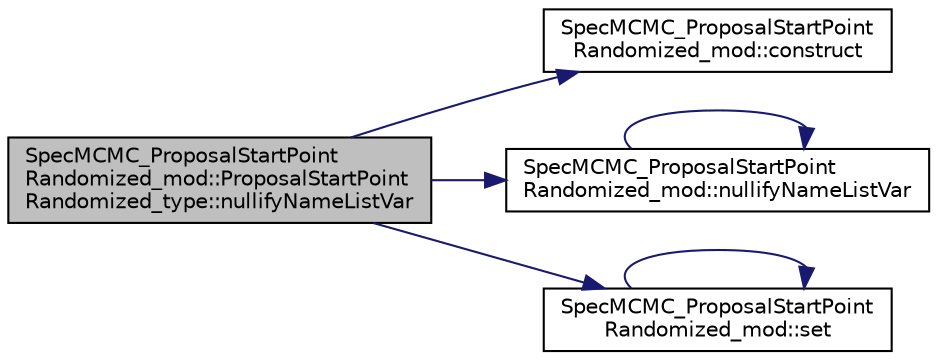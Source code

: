 digraph "SpecMCMC_ProposalStartPointRandomized_mod::ProposalStartPointRandomized_type::nullifyNameListVar"
{
 // LATEX_PDF_SIZE
  edge [fontname="Helvetica",fontsize="10",labelfontname="Helvetica",labelfontsize="10"];
  node [fontname="Helvetica",fontsize="10",shape=record];
  rankdir="LR";
  Node1 [label="SpecMCMC_ProposalStartPoint\lRandomized_mod::ProposalStartPoint\lRandomized_type::nullifyNameListVar",height=0.2,width=0.4,color="black", fillcolor="grey75", style="filled", fontcolor="black",tooltip=" "];
  Node1 -> Node2 [color="midnightblue",fontsize="10",style="solid",fontname="Helvetica"];
  Node2 [label="SpecMCMC_ProposalStartPoint\lRandomized_mod::construct",height=0.2,width=0.4,color="black", fillcolor="white", style="filled",URL="$namespaceSpecMCMC__ProposalStartPointRandomized__mod.html#abcf66a12cb587e694ad5ea15145e7072",tooltip=" "];
  Node1 -> Node3 [color="midnightblue",fontsize="10",style="solid",fontname="Helvetica"];
  Node3 [label="SpecMCMC_ProposalStartPoint\lRandomized_mod::nullifyNameListVar",height=0.2,width=0.4,color="black", fillcolor="white", style="filled",URL="$namespaceSpecMCMC__ProposalStartPointRandomized__mod.html#a3be4950ca05405d15e80da10537c67d5",tooltip=" "];
  Node3 -> Node3 [color="midnightblue",fontsize="10",style="solid",fontname="Helvetica"];
  Node1 -> Node4 [color="midnightblue",fontsize="10",style="solid",fontname="Helvetica"];
  Node4 [label="SpecMCMC_ProposalStartPoint\lRandomized_mod::set",height=0.2,width=0.4,color="black", fillcolor="white", style="filled",URL="$namespaceSpecMCMC__ProposalStartPointRandomized__mod.html#aa671a50e350af65aacfbb247c69956db",tooltip=" "];
  Node4 -> Node4 [color="midnightblue",fontsize="10",style="solid",fontname="Helvetica"];
}
